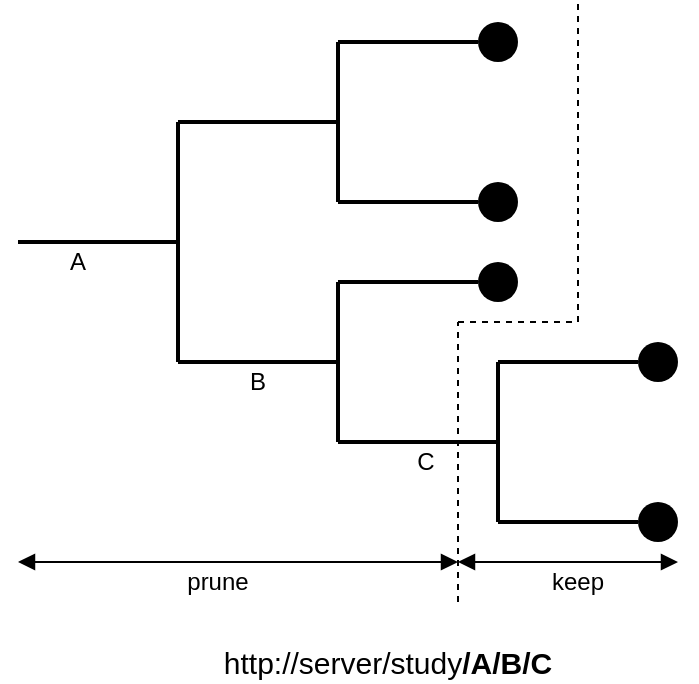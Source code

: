 <mxfile version="13.7.3" type="device" pages="4"><diagram id="ckusVAhGCge_uaYU0EIe" name="prune"><mxGraphModel dx="1106" dy="892" grid="1" gridSize="10" guides="1" tooltips="1" connect="1" arrows="1" fold="1" page="1" pageScale="1" pageWidth="1169" pageHeight="827" math="0" shadow="0"><root><mxCell id="0"/><mxCell id="1" parent="0"/><mxCell id="goAI4xMcvZeJVCzeQ2tg-1" value="" style="endArrow=none;html=1;strokeWidth=2;" parent="1" edge="1"><mxGeometry width="50" height="50" relative="1" as="geometry"><mxPoint x="560" y="400" as="sourcePoint"/><mxPoint x="560" y="320" as="targetPoint"/></mxGeometry></mxCell><mxCell id="goAI4xMcvZeJVCzeQ2tg-2" value="" style="endArrow=none;html=1;strokeWidth=2;" parent="1" target="goAI4xMcvZeJVCzeQ2tg-3" edge="1"><mxGeometry width="50" height="50" relative="1" as="geometry"><mxPoint x="560" y="320" as="sourcePoint"/><mxPoint x="530" y="370" as="targetPoint"/></mxGeometry></mxCell><mxCell id="goAI4xMcvZeJVCzeQ2tg-3" value="@" style="ellipse;whiteSpace=wrap;html=1;aspect=fixed;fillColor=#000000;strokeColor=none;" parent="1" vertex="1"><mxGeometry x="630" y="310" width="20" height="20" as="geometry"/></mxCell><mxCell id="goAI4xMcvZeJVCzeQ2tg-4" value="" style="endArrow=none;html=1;strokeWidth=2;" parent="1" target="goAI4xMcvZeJVCzeQ2tg-5" edge="1"><mxGeometry width="50" height="50" relative="1" as="geometry"><mxPoint x="560" y="400" as="sourcePoint"/><mxPoint x="530" y="450" as="targetPoint"/></mxGeometry></mxCell><mxCell id="goAI4xMcvZeJVCzeQ2tg-5" value="@" style="ellipse;whiteSpace=wrap;html=1;aspect=fixed;fillColor=#000000;strokeColor=none;" parent="1" vertex="1"><mxGeometry x="630" y="390" width="20" height="20" as="geometry"/></mxCell><mxCell id="goAI4xMcvZeJVCzeQ2tg-6" value="" style="endArrow=none;html=1;strokeWidth=2;" parent="1" edge="1"><mxGeometry width="50" height="50" relative="1" as="geometry"><mxPoint x="480" y="360" as="sourcePoint"/><mxPoint x="560" y="360" as="targetPoint"/></mxGeometry></mxCell><mxCell id="goAI4xMcvZeJVCzeQ2tg-7" value="" style="endArrow=none;html=1;strokeWidth=2;" parent="1" edge="1"><mxGeometry width="50" height="50" relative="1" as="geometry"><mxPoint x="480" y="480" as="sourcePoint"/><mxPoint x="480" y="360" as="targetPoint"/></mxGeometry></mxCell><mxCell id="goAI4xMcvZeJVCzeQ2tg-8" value="" style="endArrow=none;html=1;strokeWidth=2;" parent="1" edge="1"><mxGeometry width="50" height="50" relative="1" as="geometry"><mxPoint x="560" y="520" as="sourcePoint"/><mxPoint x="560" y="440" as="targetPoint"/></mxGeometry></mxCell><mxCell id="goAI4xMcvZeJVCzeQ2tg-9" value="" style="endArrow=none;html=1;strokeWidth=2;" parent="1" target="goAI4xMcvZeJVCzeQ2tg-10" edge="1"><mxGeometry width="50" height="50" relative="1" as="geometry"><mxPoint x="560" y="440" as="sourcePoint"/><mxPoint x="530" y="490" as="targetPoint"/></mxGeometry></mxCell><mxCell id="goAI4xMcvZeJVCzeQ2tg-10" value="@" style="ellipse;whiteSpace=wrap;html=1;aspect=fixed;fillColor=#000000;strokeColor=none;" parent="1" vertex="1"><mxGeometry x="630" y="430" width="20" height="20" as="geometry"/></mxCell><mxCell id="goAI4xMcvZeJVCzeQ2tg-13" value="" style="endArrow=none;html=1;strokeWidth=2;" parent="1" edge="1"><mxGeometry width="50" height="50" relative="1" as="geometry"><mxPoint x="480" y="480" as="sourcePoint"/><mxPoint x="560" y="480" as="targetPoint"/></mxGeometry></mxCell><mxCell id="goAI4xMcvZeJVCzeQ2tg-14" value="" style="endArrow=none;html=1;strokeWidth=2;" parent="1" edge="1"><mxGeometry width="50" height="50" relative="1" as="geometry"><mxPoint x="640" y="560" as="sourcePoint"/><mxPoint x="640" y="480" as="targetPoint"/></mxGeometry></mxCell><mxCell id="goAI4xMcvZeJVCzeQ2tg-15" value="" style="endArrow=none;html=1;strokeWidth=2;" parent="1" target="goAI4xMcvZeJVCzeQ2tg-16" edge="1"><mxGeometry width="50" height="50" relative="1" as="geometry"><mxPoint x="640" y="480" as="sourcePoint"/><mxPoint x="610" y="530" as="targetPoint"/></mxGeometry></mxCell><mxCell id="goAI4xMcvZeJVCzeQ2tg-16" value="@" style="ellipse;whiteSpace=wrap;html=1;aspect=fixed;fillColor=#000000;strokeColor=none;" parent="1" vertex="1"><mxGeometry x="710" y="470" width="20" height="20" as="geometry"/></mxCell><mxCell id="goAI4xMcvZeJVCzeQ2tg-17" value="" style="endArrow=none;html=1;strokeWidth=2;" parent="1" edge="1"><mxGeometry width="50" height="50" relative="1" as="geometry"><mxPoint x="640" y="560" as="sourcePoint"/><mxPoint x="710" y="560" as="targetPoint"/></mxGeometry></mxCell><mxCell id="goAI4xMcvZeJVCzeQ2tg-18" value="" style="endArrow=none;html=1;strokeWidth=2;" parent="1" edge="1"><mxGeometry width="50" height="50" relative="1" as="geometry"><mxPoint x="560" y="520" as="sourcePoint"/><mxPoint x="640" y="520" as="targetPoint"/></mxGeometry></mxCell><mxCell id="goAI4xMcvZeJVCzeQ2tg-19" value="@" style="ellipse;whiteSpace=wrap;html=1;aspect=fixed;fillColor=#000000;strokeColor=none;" parent="1" vertex="1"><mxGeometry x="710" y="550" width="20" height="20" as="geometry"/></mxCell><mxCell id="goAI4xMcvZeJVCzeQ2tg-20" value="" style="endArrow=none;html=1;strokeWidth=1;dashed=1;" parent="1" edge="1"><mxGeometry width="50" height="50" relative="1" as="geometry"><mxPoint x="620" y="600" as="sourcePoint"/><mxPoint x="620" y="460" as="targetPoint"/></mxGeometry></mxCell><mxCell id="goAI4xMcvZeJVCzeQ2tg-22" value="" style="endArrow=none;html=1;strokeWidth=1;dashed=1;" parent="1" edge="1"><mxGeometry width="50" height="50" relative="1" as="geometry"><mxPoint x="680" y="460" as="sourcePoint"/><mxPoint x="680" y="300" as="targetPoint"/></mxGeometry></mxCell><mxCell id="goAI4xMcvZeJVCzeQ2tg-23" value="" style="endArrow=none;html=1;strokeWidth=1;dashed=1;" parent="1" edge="1"><mxGeometry width="50" height="50" relative="1" as="geometry"><mxPoint x="620" y="460" as="sourcePoint"/><mxPoint x="680" y="460" as="targetPoint"/></mxGeometry></mxCell><mxCell id="goAI4xMcvZeJVCzeQ2tg-24" value="" style="endArrow=none;html=1;strokeWidth=2;" parent="1" edge="1"><mxGeometry width="50" height="50" relative="1" as="geometry"><mxPoint x="400" y="420" as="sourcePoint"/><mxPoint x="480" y="420" as="targetPoint"/></mxGeometry></mxCell><mxCell id="goAI4xMcvZeJVCzeQ2tg-25" value="" style="endArrow=block;html=1;strokeWidth=1;startArrow=block;startFill=1;endFill=1;" parent="1" edge="1"><mxGeometry width="50" height="50" relative="1" as="geometry"><mxPoint x="620" y="580" as="sourcePoint"/><mxPoint x="730" y="580" as="targetPoint"/></mxGeometry></mxCell><mxCell id="goAI4xMcvZeJVCzeQ2tg-26" value="" style="endArrow=block;html=1;strokeWidth=1;startArrow=block;startFill=1;endFill=1;" parent="1" edge="1"><mxGeometry width="50" height="50" relative="1" as="geometry"><mxPoint x="400" y="580" as="sourcePoint"/><mxPoint x="620" y="580" as="targetPoint"/></mxGeometry></mxCell><mxCell id="goAI4xMcvZeJVCzeQ2tg-27" value="prune" style="text;html=1;strokeColor=none;fillColor=none;align=center;verticalAlign=middle;whiteSpace=wrap;rounded=0;" parent="1" vertex="1"><mxGeometry x="480" y="580" width="40" height="20" as="geometry"/></mxCell><mxCell id="goAI4xMcvZeJVCzeQ2tg-28" value="keep" style="text;html=1;strokeColor=none;fillColor=none;align=center;verticalAlign=middle;whiteSpace=wrap;rounded=0;" parent="1" vertex="1"><mxGeometry x="660" y="580" width="40" height="20" as="geometry"/></mxCell><mxCell id="goAI4xMcvZeJVCzeQ2tg-29" value="A" style="text;html=1;align=center;verticalAlign=middle;whiteSpace=wrap;rounded=0;" parent="1" vertex="1"><mxGeometry x="410" y="420" width="40" height="20" as="geometry"/></mxCell><mxCell id="goAI4xMcvZeJVCzeQ2tg-30" value="B" style="text;html=1;strokeColor=none;fillColor=none;align=center;verticalAlign=middle;whiteSpace=wrap;rounded=0;" parent="1" vertex="1"><mxGeometry x="500" y="480" width="40" height="20" as="geometry"/></mxCell><mxCell id="goAI4xMcvZeJVCzeQ2tg-31" value="C" style="text;html=1;strokeColor=none;fillColor=none;align=center;verticalAlign=middle;whiteSpace=wrap;rounded=0;" parent="1" vertex="1"><mxGeometry x="584" y="520" width="40" height="20" as="geometry"/></mxCell><mxCell id="goAI4xMcvZeJVCzeQ2tg-33" value="&lt;font style=&quot;font-size: 15px&quot;&gt;http://server/study&lt;b&gt;/A/B/C&lt;/b&gt;&lt;/font&gt;" style="text;html=1;strokeColor=none;fillColor=none;align=center;verticalAlign=middle;whiteSpace=wrap;rounded=0;" parent="1" vertex="1"><mxGeometry x="510" y="620" width="150" height="20" as="geometry"/></mxCell></root></mxGraphModel></diagram><diagram id="gBL840P5BjvLXTyMBFdt" name="parser"><mxGraphModel dx="1106" dy="892" grid="1" gridSize="10" guides="1" tooltips="1" connect="1" arrows="1" fold="1" page="1" pageScale="1" pageWidth="1169" pageHeight="827" math="0" shadow="0"><root><mxCell id="4LhytE5qdvgeCXmZfspi-0"/><mxCell id="4LhytE5qdvgeCXmZfspi-1" parent="4LhytE5qdvgeCXmZfspi-0"/><mxCell id="2tKCo90YTKEGa2bzvTqy-0" value="" style="endArrow=none;html=1;strokeWidth=2;fillColor=#d5e8d4;strokeColor=#82b366;" parent="4LhytE5qdvgeCXmZfspi-1" edge="1"><mxGeometry width="50" height="50" relative="1" as="geometry"><mxPoint x="394" y="424" as="sourcePoint"/><mxPoint x="394" y="384" as="targetPoint"/></mxGeometry></mxCell><mxCell id="2tKCo90YTKEGa2bzvTqy-1" value="" style="endArrow=none;html=1;strokeWidth=2;fillColor=#d5e8d4;strokeColor=#82b366;" parent="4LhytE5qdvgeCXmZfspi-1" target="2tKCo90YTKEGa2bzvTqy-2" edge="1"><mxGeometry width="50" height="50" relative="1" as="geometry"><mxPoint x="394" y="384" as="sourcePoint"/><mxPoint x="364" y="434" as="targetPoint"/></mxGeometry></mxCell><mxCell id="2tKCo90YTKEGa2bzvTqy-2" value="" style="ellipse;whiteSpace=wrap;html=1;aspect=fixed;fillColor=#d5e8d4;strokeColor=#82b366;" parent="4LhytE5qdvgeCXmZfspi-1" vertex="1"><mxGeometry x="446" y="374" width="20" height="20" as="geometry"/></mxCell><mxCell id="2tKCo90YTKEGa2bzvTqy-3" value="" style="endArrow=none;html=1;strokeWidth=2;entryX=0;entryY=0.5;entryDx=0;entryDy=0;fillColor=#d5e8d4;strokeColor=#82b366;" parent="4LhytE5qdvgeCXmZfspi-1" target="2tKCo90YTKEGa2bzvTqy-5" edge="1"><mxGeometry width="50" height="50" relative="1" as="geometry"><mxPoint x="394" y="424" as="sourcePoint"/><mxPoint x="444" y="424" as="targetPoint"/></mxGeometry></mxCell><mxCell id="2tKCo90YTKEGa2bzvTqy-4" value="" style="endArrow=none;html=1;strokeWidth=2;fillColor=#d5e8d4;strokeColor=#82b366;" parent="4LhytE5qdvgeCXmZfspi-1" edge="1"><mxGeometry width="50" height="50" relative="1" as="geometry"><mxPoint x="364" y="424" as="sourcePoint"/><mxPoint x="394" y="424" as="targetPoint"/></mxGeometry></mxCell><mxCell id="2tKCo90YTKEGa2bzvTqy-5" value="" style="ellipse;whiteSpace=wrap;html=1;aspect=fixed;fillColor=#d5e8d4;strokeColor=#82b366;" parent="4LhytE5qdvgeCXmZfspi-1" vertex="1"><mxGeometry x="446" y="414" width="20" height="20" as="geometry"/></mxCell><mxCell id="2tKCo90YTKEGa2bzvTqy-6" value="jsconschema" style="text;html=1;strokeColor=none;fillColor=none;align=center;verticalAlign=middle;whiteSpace=wrap;rounded=0;" parent="4LhytE5qdvgeCXmZfspi-1" vertex="1"><mxGeometry x="394" y="434" width="40" height="20" as="geometry"/></mxCell><mxCell id="2tKCo90YTKEGa2bzvTqy-8" value="" style="endArrow=none;html=1;strokeWidth=2;fillColor=#dae8fc;strokeColor=#6c8ebf;" parent="4LhytE5qdvgeCXmZfspi-1" edge="1"><mxGeometry width="50" height="50" relative="1" as="geometry"><mxPoint x="564" y="424" as="sourcePoint"/><mxPoint x="564" y="384" as="targetPoint"/></mxGeometry></mxCell><mxCell id="2tKCo90YTKEGa2bzvTqy-9" value="" style="endArrow=none;html=1;strokeWidth=2;fillColor=#dae8fc;strokeColor=#6c8ebf;" parent="4LhytE5qdvgeCXmZfspi-1" target="2tKCo90YTKEGa2bzvTqy-10" edge="1"><mxGeometry width="50" height="50" relative="1" as="geometry"><mxPoint x="564" y="384" as="sourcePoint"/><mxPoint x="534" y="434" as="targetPoint"/></mxGeometry></mxCell><mxCell id="2tKCo90YTKEGa2bzvTqy-10" value="" style="ellipse;whiteSpace=wrap;html=1;aspect=fixed;fillColor=#dae8fc;strokeColor=#6c8ebf;" parent="4LhytE5qdvgeCXmZfspi-1" vertex="1"><mxGeometry x="616" y="374" width="20" height="20" as="geometry"/></mxCell><mxCell id="2tKCo90YTKEGa2bzvTqy-11" value="" style="endArrow=none;html=1;strokeWidth=2;entryX=0;entryY=0.5;entryDx=0;entryDy=0;fillColor=#dae8fc;strokeColor=#6c8ebf;" parent="4LhytE5qdvgeCXmZfspi-1" target="2tKCo90YTKEGa2bzvTqy-13" edge="1"><mxGeometry width="50" height="50" relative="1" as="geometry"><mxPoint x="564" y="424" as="sourcePoint"/><mxPoint x="614" y="424" as="targetPoint"/></mxGeometry></mxCell><mxCell id="2tKCo90YTKEGa2bzvTqy-12" value="" style="endArrow=none;html=1;strokeWidth=2;fillColor=#dae8fc;strokeColor=#6c8ebf;" parent="4LhytE5qdvgeCXmZfspi-1" edge="1"><mxGeometry width="50" height="50" relative="1" as="geometry"><mxPoint x="534" y="424" as="sourcePoint"/><mxPoint x="564" y="424" as="targetPoint"/></mxGeometry></mxCell><mxCell id="2tKCo90YTKEGa2bzvTqy-13" value="" style="ellipse;whiteSpace=wrap;html=1;aspect=fixed;fillColor=#dae8fc;strokeColor=#6c8ebf;" parent="4LhytE5qdvgeCXmZfspi-1" vertex="1"><mxGeometry x="616" y="414" width="20" height="20" as="geometry"/></mxCell><mxCell id="2tKCo90YTKEGa2bzvTqy-14" value="filesystem" style="text;html=1;strokeColor=none;fillColor=none;align=center;verticalAlign=middle;whiteSpace=wrap;rounded=0;" parent="4LhytE5qdvgeCXmZfspi-1" vertex="1"><mxGeometry x="564" y="434" width="40" height="20" as="geometry"/></mxCell><mxCell id="2tKCo90YTKEGa2bzvTqy-15" value="" style="endArrow=none;html=1;strokeWidth=2;fillColor=#ffe6cc;strokeColor=#d79b00;" parent="4LhytE5qdvgeCXmZfspi-1" edge="1"><mxGeometry width="50" height="50" relative="1" as="geometry"><mxPoint x="734" y="424" as="sourcePoint"/><mxPoint x="734" y="384" as="targetPoint"/></mxGeometry></mxCell><mxCell id="2tKCo90YTKEGa2bzvTqy-16" value="" style="endArrow=none;html=1;strokeWidth=2;fillColor=#ffe6cc;strokeColor=#d79b00;" parent="4LhytE5qdvgeCXmZfspi-1" target="2tKCo90YTKEGa2bzvTqy-17" edge="1"><mxGeometry width="50" height="50" relative="1" as="geometry"><mxPoint x="734" y="384" as="sourcePoint"/><mxPoint x="704" y="434" as="targetPoint"/></mxGeometry></mxCell><mxCell id="2tKCo90YTKEGa2bzvTqy-17" value="" style="ellipse;whiteSpace=wrap;html=1;aspect=fixed;fillColor=#ffe6cc;strokeColor=#d79b00;" parent="4LhytE5qdvgeCXmZfspi-1" vertex="1"><mxGeometry x="786" y="374" width="20" height="20" as="geometry"/></mxCell><mxCell id="2tKCo90YTKEGa2bzvTqy-18" value="" style="endArrow=none;html=1;strokeWidth=2;entryX=0;entryY=0.5;entryDx=0;entryDy=0;fillColor=#ffe6cc;strokeColor=#d79b00;" parent="4LhytE5qdvgeCXmZfspi-1" target="2tKCo90YTKEGa2bzvTqy-20" edge="1"><mxGeometry width="50" height="50" relative="1" as="geometry"><mxPoint x="734" y="424" as="sourcePoint"/><mxPoint x="784" y="424" as="targetPoint"/></mxGeometry></mxCell><mxCell id="2tKCo90YTKEGa2bzvTqy-19" value="" style="endArrow=none;html=1;strokeWidth=2;fillColor=#ffe6cc;strokeColor=#d79b00;" parent="4LhytE5qdvgeCXmZfspi-1" edge="1"><mxGeometry width="50" height="50" relative="1" as="geometry"><mxPoint x="704" y="424" as="sourcePoint"/><mxPoint x="734" y="424" as="targetPoint"/></mxGeometry></mxCell><mxCell id="2tKCo90YTKEGa2bzvTqy-20" value="" style="ellipse;whiteSpace=wrap;html=1;aspect=fixed;fillColor=#ffe6cc;strokeColor=#d79b00;" parent="4LhytE5qdvgeCXmZfspi-1" vertex="1"><mxGeometry x="786" y="414" width="20" height="20" as="geometry"/></mxCell><mxCell id="2tKCo90YTKEGa2bzvTqy-21" value="json data" style="text;html=1;strokeColor=none;fillColor=none;align=center;verticalAlign=middle;whiteSpace=wrap;rounded=0;" parent="4LhytE5qdvgeCXmZfspi-1" vertex="1"><mxGeometry x="714" y="434" width="60" height="20" as="geometry"/></mxCell><mxCell id="2tKCo90YTKEGa2bzvTqy-22" value="&lt;font style=&quot;font-size: 50px&quot;&gt;+&lt;/font&gt;" style="text;html=1;strokeColor=none;fillColor=none;align=center;verticalAlign=middle;whiteSpace=wrap;rounded=0;" parent="4LhytE5qdvgeCXmZfspi-1" vertex="1"><mxGeometry x="484" y="394" width="40" height="20" as="geometry"/></mxCell><mxCell id="2tKCo90YTKEGa2bzvTqy-23" value="&lt;span style=&quot;font-size: 50px&quot;&gt;=&lt;/span&gt;" style="text;html=1;strokeColor=none;fillColor=none;align=center;verticalAlign=middle;whiteSpace=wrap;rounded=0;" parent="4LhytE5qdvgeCXmZfspi-1" vertex="1"><mxGeometry x="654" y="394" width="40" height="20" as="geometry"/></mxCell></root></mxGraphModel></diagram><diagram id="TkoxbFR3V3DpkPnbg83U" name="write"><mxGraphModel dx="1106" dy="892" grid="1" gridSize="10" guides="1" tooltips="1" connect="1" arrows="1" fold="1" page="1" pageScale="1" pageWidth="1169" pageHeight="827" math="0" shadow="0"><root><mxCell id="0v41YgGFI1AdRA3QLpfh-0"/><mxCell id="0v41YgGFI1AdRA3QLpfh-1" parent="0v41YgGFI1AdRA3QLpfh-0"/><mxCell id="YRsNZdkxGWmUmp6p471D-0" value="" style="endArrow=none;html=1;strokeWidth=2;fillColor=#d5e8d4;strokeColor=#82b366;" parent="0v41YgGFI1AdRA3QLpfh-1" edge="1"><mxGeometry width="50" height="50" relative="1" as="geometry"><mxPoint x="394" y="310" as="sourcePoint"/><mxPoint x="394" y="270" as="targetPoint"/></mxGeometry></mxCell><mxCell id="YRsNZdkxGWmUmp6p471D-1" value="" style="endArrow=none;html=1;strokeWidth=2;fillColor=#d5e8d4;strokeColor=#82b366;" parent="0v41YgGFI1AdRA3QLpfh-1" target="YRsNZdkxGWmUmp6p471D-2" edge="1"><mxGeometry width="50" height="50" relative="1" as="geometry"><mxPoint x="394" y="270" as="sourcePoint"/><mxPoint x="364" y="320" as="targetPoint"/></mxGeometry></mxCell><mxCell id="YRsNZdkxGWmUmp6p471D-2" value="" style="ellipse;whiteSpace=wrap;html=1;aspect=fixed;fillColor=#d5e8d4;strokeColor=#82b366;" parent="0v41YgGFI1AdRA3QLpfh-1" vertex="1"><mxGeometry x="446" y="260" width="20" height="20" as="geometry"/></mxCell><mxCell id="YRsNZdkxGWmUmp6p471D-3" value="" style="endArrow=none;html=1;strokeWidth=2;entryX=0;entryY=0.5;entryDx=0;entryDy=0;fillColor=#d5e8d4;strokeColor=#82b366;" parent="0v41YgGFI1AdRA3QLpfh-1" target="YRsNZdkxGWmUmp6p471D-5" edge="1"><mxGeometry width="50" height="50" relative="1" as="geometry"><mxPoint x="394" y="310" as="sourcePoint"/><mxPoint x="444" y="310" as="targetPoint"/></mxGeometry></mxCell><mxCell id="YRsNZdkxGWmUmp6p471D-4" value="" style="endArrow=none;html=1;strokeWidth=2;fillColor=#d5e8d4;strokeColor=#82b366;" parent="0v41YgGFI1AdRA3QLpfh-1" edge="1"><mxGeometry width="50" height="50" relative="1" as="geometry"><mxPoint x="364" y="310" as="sourcePoint"/><mxPoint x="394" y="310" as="targetPoint"/></mxGeometry></mxCell><mxCell id="YRsNZdkxGWmUmp6p471D-5" value="" style="ellipse;whiteSpace=wrap;html=1;aspect=fixed;fillColor=#d5e8d4;strokeColor=#82b366;" parent="0v41YgGFI1AdRA3QLpfh-1" vertex="1"><mxGeometry x="446" y="300" width="20" height="20" as="geometry"/></mxCell><mxCell id="YRsNZdkxGWmUmp6p471D-6" value="jsconschema" style="text;html=1;strokeColor=none;fillColor=none;align=center;verticalAlign=middle;whiteSpace=wrap;rounded=0;" parent="0v41YgGFI1AdRA3QLpfh-1" vertex="1"><mxGeometry x="394" y="320" width="40" height="20" as="geometry"/></mxCell><mxCell id="YRsNZdkxGWmUmp6p471D-7" value="" style="endArrow=none;html=1;strokeWidth=2;fillColor=#dae8fc;strokeColor=#6c8ebf;" parent="0v41YgGFI1AdRA3QLpfh-1" edge="1"><mxGeometry width="50" height="50" relative="1" as="geometry"><mxPoint x="564" y="310" as="sourcePoint"/><mxPoint x="564" y="270" as="targetPoint"/></mxGeometry></mxCell><mxCell id="YRsNZdkxGWmUmp6p471D-8" value="" style="endArrow=none;html=1;strokeWidth=2;fillColor=#dae8fc;strokeColor=#6c8ebf;" parent="0v41YgGFI1AdRA3QLpfh-1" target="YRsNZdkxGWmUmp6p471D-9" edge="1"><mxGeometry width="50" height="50" relative="1" as="geometry"><mxPoint x="564" y="270" as="sourcePoint"/><mxPoint x="534" y="320" as="targetPoint"/></mxGeometry></mxCell><mxCell id="YRsNZdkxGWmUmp6p471D-9" value="" style="ellipse;whiteSpace=wrap;html=1;aspect=fixed;fillColor=#dae8fc;strokeColor=#6c8ebf;" parent="0v41YgGFI1AdRA3QLpfh-1" vertex="1"><mxGeometry x="616" y="260" width="20" height="20" as="geometry"/></mxCell><mxCell id="YRsNZdkxGWmUmp6p471D-10" value="" style="endArrow=none;html=1;strokeWidth=2;entryX=0;entryY=0.5;entryDx=0;entryDy=0;fillColor=#dae8fc;strokeColor=#6c8ebf;" parent="0v41YgGFI1AdRA3QLpfh-1" target="YRsNZdkxGWmUmp6p471D-12" edge="1"><mxGeometry width="50" height="50" relative="1" as="geometry"><mxPoint x="564" y="310" as="sourcePoint"/><mxPoint x="614" y="310" as="targetPoint"/></mxGeometry></mxCell><mxCell id="YRsNZdkxGWmUmp6p471D-11" value="" style="endArrow=none;html=1;strokeWidth=2;fillColor=#dae8fc;strokeColor=#6c8ebf;" parent="0v41YgGFI1AdRA3QLpfh-1" edge="1"><mxGeometry width="50" height="50" relative="1" as="geometry"><mxPoint x="534" y="310" as="sourcePoint"/><mxPoint x="564" y="310" as="targetPoint"/></mxGeometry></mxCell><mxCell id="YRsNZdkxGWmUmp6p471D-12" value="" style="ellipse;whiteSpace=wrap;html=1;aspect=fixed;fillColor=#dae8fc;strokeColor=#6c8ebf;" parent="0v41YgGFI1AdRA3QLpfh-1" vertex="1"><mxGeometry x="616" y="300" width="20" height="20" as="geometry"/></mxCell><mxCell id="YRsNZdkxGWmUmp6p471D-13" value="filesystem" style="text;html=1;strokeColor=none;fillColor=none;align=center;verticalAlign=middle;whiteSpace=wrap;rounded=0;" parent="0v41YgGFI1AdRA3QLpfh-1" vertex="1"><mxGeometry x="564" y="320" width="40" height="20" as="geometry"/></mxCell><mxCell id="YRsNZdkxGWmUmp6p471D-14" value="" style="endArrow=none;html=1;strokeWidth=2;fillColor=#ffe6cc;strokeColor=#d79b00;" parent="0v41YgGFI1AdRA3QLpfh-1" edge="1"><mxGeometry width="50" height="50" relative="1" as="geometry"><mxPoint x="734" y="310" as="sourcePoint"/><mxPoint x="734" y="270" as="targetPoint"/></mxGeometry></mxCell><mxCell id="YRsNZdkxGWmUmp6p471D-15" value="" style="endArrow=none;html=1;strokeWidth=2;fillColor=#ffe6cc;strokeColor=#d79b00;" parent="0v41YgGFI1AdRA3QLpfh-1" target="YRsNZdkxGWmUmp6p471D-16" edge="1"><mxGeometry width="50" height="50" relative="1" as="geometry"><mxPoint x="734" y="270" as="sourcePoint"/><mxPoint x="704" y="320" as="targetPoint"/></mxGeometry></mxCell><mxCell id="YRsNZdkxGWmUmp6p471D-16" value="" style="ellipse;whiteSpace=wrap;html=1;aspect=fixed;fillColor=#ffe6cc;strokeColor=#d79b00;" parent="0v41YgGFI1AdRA3QLpfh-1" vertex="1"><mxGeometry x="786" y="260" width="20" height="20" as="geometry"/></mxCell><mxCell id="YRsNZdkxGWmUmp6p471D-17" value="" style="endArrow=none;html=1;strokeWidth=2;entryX=0;entryY=0.5;entryDx=0;entryDy=0;fillColor=#ffe6cc;strokeColor=#d79b00;" parent="0v41YgGFI1AdRA3QLpfh-1" target="YRsNZdkxGWmUmp6p471D-19" edge="1"><mxGeometry width="50" height="50" relative="1" as="geometry"><mxPoint x="734" y="310" as="sourcePoint"/><mxPoint x="784" y="310" as="targetPoint"/></mxGeometry></mxCell><mxCell id="YRsNZdkxGWmUmp6p471D-18" value="" style="endArrow=none;html=1;strokeWidth=2;fillColor=#ffe6cc;strokeColor=#d79b00;" parent="0v41YgGFI1AdRA3QLpfh-1" edge="1"><mxGeometry width="50" height="50" relative="1" as="geometry"><mxPoint x="704" y="310" as="sourcePoint"/><mxPoint x="734" y="310" as="targetPoint"/></mxGeometry></mxCell><mxCell id="YRsNZdkxGWmUmp6p471D-19" value="" style="ellipse;whiteSpace=wrap;html=1;aspect=fixed;fillColor=#ffe6cc;strokeColor=#d79b00;" parent="0v41YgGFI1AdRA3QLpfh-1" vertex="1"><mxGeometry x="786" y="300" width="20" height="20" as="geometry"/></mxCell><mxCell id="YRsNZdkxGWmUmp6p471D-20" value="json data" style="text;html=1;strokeColor=none;fillColor=none;align=center;verticalAlign=middle;whiteSpace=wrap;rounded=0;" parent="0v41YgGFI1AdRA3QLpfh-1" vertex="1"><mxGeometry x="714" y="320" width="60" height="20" as="geometry"/></mxCell><mxCell id="YRsNZdkxGWmUmp6p471D-21" value="&lt;font style=&quot;font-size: 50px&quot;&gt;+&lt;/font&gt;" style="text;html=1;strokeColor=none;fillColor=none;align=center;verticalAlign=middle;whiteSpace=wrap;rounded=0;" parent="0v41YgGFI1AdRA3QLpfh-1" vertex="1"><mxGeometry x="484" y="280" width="40" height="20" as="geometry"/></mxCell><mxCell id="YRsNZdkxGWmUmp6p471D-22" value="&lt;span style=&quot;font-size: 50px&quot;&gt;=&lt;/span&gt;" style="text;html=1;strokeColor=none;fillColor=none;align=center;verticalAlign=middle;whiteSpace=wrap;rounded=0;" parent="0v41YgGFI1AdRA3QLpfh-1" vertex="1"><mxGeometry x="654" y="280" width="40" height="20" as="geometry"/></mxCell><mxCell id="YRsNZdkxGWmUmp6p471D-23" value="" style="endArrow=none;html=1;strokeWidth=2;fillColor=#d5e8d4;strokeColor=#82b366;" parent="0v41YgGFI1AdRA3QLpfh-1" edge="1"><mxGeometry width="50" height="50" relative="1" as="geometry"><mxPoint x="564" y="525" as="sourcePoint"/><mxPoint x="564" y="485" as="targetPoint"/></mxGeometry></mxCell><mxCell id="YRsNZdkxGWmUmp6p471D-24" value="" style="endArrow=none;html=1;strokeWidth=2;fillColor=#d5e8d4;strokeColor=#82b366;" parent="0v41YgGFI1AdRA3QLpfh-1" target="YRsNZdkxGWmUmp6p471D-25" edge="1"><mxGeometry width="50" height="50" relative="1" as="geometry"><mxPoint x="564" y="485" as="sourcePoint"/><mxPoint x="534" y="535" as="targetPoint"/></mxGeometry></mxCell><mxCell id="YRsNZdkxGWmUmp6p471D-25" value="" style="ellipse;whiteSpace=wrap;html=1;aspect=fixed;fillColor=#d5e8d4;strokeColor=#82b366;" parent="0v41YgGFI1AdRA3QLpfh-1" vertex="1"><mxGeometry x="616" y="475" width="20" height="20" as="geometry"/></mxCell><mxCell id="YRsNZdkxGWmUmp6p471D-26" value="" style="endArrow=none;html=1;strokeWidth=2;entryX=0;entryY=0.5;entryDx=0;entryDy=0;fillColor=#d5e8d4;strokeColor=#82b366;" parent="0v41YgGFI1AdRA3QLpfh-1" target="YRsNZdkxGWmUmp6p471D-28" edge="1"><mxGeometry width="50" height="50" relative="1" as="geometry"><mxPoint x="564" y="525" as="sourcePoint"/><mxPoint x="614" y="525" as="targetPoint"/></mxGeometry></mxCell><mxCell id="YRsNZdkxGWmUmp6p471D-27" value="" style="endArrow=none;html=1;strokeWidth=2;fillColor=#d5e8d4;strokeColor=#82b366;" parent="0v41YgGFI1AdRA3QLpfh-1" edge="1"><mxGeometry width="50" height="50" relative="1" as="geometry"><mxPoint x="534" y="525" as="sourcePoint"/><mxPoint x="564" y="525" as="targetPoint"/></mxGeometry></mxCell><mxCell id="YRsNZdkxGWmUmp6p471D-28" value="" style="ellipse;whiteSpace=wrap;html=1;aspect=fixed;fillColor=#d5e8d4;strokeColor=#82b366;" parent="0v41YgGFI1AdRA3QLpfh-1" vertex="1"><mxGeometry x="616" y="515" width="20" height="20" as="geometry"/></mxCell><mxCell id="YRsNZdkxGWmUmp6p471D-29" value="jsconschema" style="text;html=1;strokeColor=none;fillColor=none;align=center;verticalAlign=middle;whiteSpace=wrap;rounded=0;" parent="0v41YgGFI1AdRA3QLpfh-1" vertex="1"><mxGeometry x="564" y="535" width="40" height="20" as="geometry"/></mxCell><mxCell id="YRsNZdkxGWmUmp6p471D-30" value="" style="endArrow=none;html=1;strokeWidth=2;fillColor=#dae8fc;strokeColor=#6c8ebf;" parent="0v41YgGFI1AdRA3QLpfh-1" edge="1"><mxGeometry width="50" height="50" relative="1" as="geometry"><mxPoint x="734" y="525" as="sourcePoint"/><mxPoint x="734" y="485" as="targetPoint"/></mxGeometry></mxCell><mxCell id="YRsNZdkxGWmUmp6p471D-31" value="" style="endArrow=none;html=1;strokeWidth=2;fillColor=#dae8fc;strokeColor=#6c8ebf;" parent="0v41YgGFI1AdRA3QLpfh-1" edge="1"><mxGeometry width="50" height="50" relative="1" as="geometry"><mxPoint x="734" y="485" as="sourcePoint"/><mxPoint x="786" y="485" as="targetPoint"/></mxGeometry></mxCell><mxCell id="YRsNZdkxGWmUmp6p471D-33" value="" style="endArrow=none;html=1;strokeWidth=2;entryX=0;entryY=0.5;entryDx=0;entryDy=0;fillColor=#dae8fc;strokeColor=#6c8ebf;" parent="0v41YgGFI1AdRA3QLpfh-1" target="YRsNZdkxGWmUmp6p471D-35" edge="1"><mxGeometry width="50" height="50" relative="1" as="geometry"><mxPoint x="734" y="525" as="sourcePoint"/><mxPoint x="784" y="525" as="targetPoint"/></mxGeometry></mxCell><mxCell id="YRsNZdkxGWmUmp6p471D-34" value="" style="endArrow=none;html=1;strokeWidth=2;fillColor=#dae8fc;strokeColor=#6c8ebf;" parent="0v41YgGFI1AdRA3QLpfh-1" edge="1"><mxGeometry width="50" height="50" relative="1" as="geometry"><mxPoint x="704" y="525" as="sourcePoint"/><mxPoint x="734" y="525" as="targetPoint"/></mxGeometry></mxCell><mxCell id="YRsNZdkxGWmUmp6p471D-35" value="" style="ellipse;whiteSpace=wrap;html=1;aspect=fixed;fillColor=#dae8fc;strokeColor=#6c8ebf;" parent="0v41YgGFI1AdRA3QLpfh-1" vertex="1"><mxGeometry x="786" y="515" width="20" height="20" as="geometry"/></mxCell><mxCell id="YRsNZdkxGWmUmp6p471D-36" value="filesystem" style="text;html=1;strokeColor=none;fillColor=none;align=center;verticalAlign=middle;whiteSpace=wrap;rounded=0;" parent="0v41YgGFI1AdRA3QLpfh-1" vertex="1"><mxGeometry x="734" y="535" width="40" height="20" as="geometry"/></mxCell><mxCell id="YRsNZdkxGWmUmp6p471D-37" value="" style="endArrow=none;html=1;strokeWidth=2;fillColor=#ffe6cc;strokeColor=#d79b00;" parent="0v41YgGFI1AdRA3QLpfh-1" edge="1"><mxGeometry width="50" height="50" relative="1" as="geometry"><mxPoint x="733" y="424" as="sourcePoint"/><mxPoint x="733" y="384" as="targetPoint"/></mxGeometry></mxCell><mxCell id="YRsNZdkxGWmUmp6p471D-38" value="" style="endArrow=none;html=1;strokeWidth=2;fillColor=#ffe6cc;strokeColor=#d79b00;" parent="0v41YgGFI1AdRA3QLpfh-1" edge="1"><mxGeometry width="50" height="50" relative="1" as="geometry"><mxPoint x="733" y="384" as="sourcePoint"/><mxPoint x="785" y="384" as="targetPoint"/></mxGeometry></mxCell><mxCell id="YRsNZdkxGWmUmp6p471D-40" value="" style="endArrow=none;html=1;strokeWidth=2;entryX=0;entryY=0.5;entryDx=0;entryDy=0;fillColor=#ffe6cc;strokeColor=#d79b00;" parent="0v41YgGFI1AdRA3QLpfh-1" target="YRsNZdkxGWmUmp6p471D-42" edge="1"><mxGeometry width="50" height="50" relative="1" as="geometry"><mxPoint x="733" y="424" as="sourcePoint"/><mxPoint x="783" y="424" as="targetPoint"/></mxGeometry></mxCell><mxCell id="YRsNZdkxGWmUmp6p471D-41" value="" style="endArrow=none;html=1;strokeWidth=2;fillColor=#ffe6cc;strokeColor=#d79b00;" parent="0v41YgGFI1AdRA3QLpfh-1" edge="1"><mxGeometry width="50" height="50" relative="1" as="geometry"><mxPoint x="703" y="424" as="sourcePoint"/><mxPoint x="733" y="424" as="targetPoint"/></mxGeometry></mxCell><mxCell id="YRsNZdkxGWmUmp6p471D-42" value="" style="ellipse;whiteSpace=wrap;html=1;aspect=fixed;fillColor=#ffe6cc;strokeColor=#d79b00;" parent="0v41YgGFI1AdRA3QLpfh-1" vertex="1"><mxGeometry x="785" y="414" width="20" height="20" as="geometry"/></mxCell><mxCell id="YRsNZdkxGWmUmp6p471D-43" value="json data" style="text;html=1;strokeColor=none;fillColor=none;align=center;verticalAlign=middle;whiteSpace=wrap;rounded=0;" parent="0v41YgGFI1AdRA3QLpfh-1" vertex="1"><mxGeometry x="713" y="434" width="60" height="20" as="geometry"/></mxCell><mxCell id="YRsNZdkxGWmUmp6p471D-44" value="&lt;font style=&quot;font-size: 50px&quot;&gt;+&lt;/font&gt;" style="text;html=1;strokeColor=none;fillColor=none;align=center;verticalAlign=middle;whiteSpace=wrap;rounded=0;" parent="0v41YgGFI1AdRA3QLpfh-1" vertex="1"><mxGeometry x="483" y="394" width="40" height="20" as="geometry"/></mxCell><mxCell id="YRsNZdkxGWmUmp6p471D-45" value="&lt;span style=&quot;font-size: 50px&quot;&gt;=&lt;/span&gt;" style="text;html=1;strokeColor=none;fillColor=none;align=center;verticalAlign=middle;whiteSpace=wrap;rounded=0;" parent="0v41YgGFI1AdRA3QLpfh-1" vertex="1"><mxGeometry x="653" y="394" width="40" height="20" as="geometry"/></mxCell><mxCell id="YRsNZdkxGWmUmp6p471D-46" value="" style="endArrow=none;html=1;strokeWidth=2;fillColor=#ffe6cc;strokeColor=#d79b00;" parent="0v41YgGFI1AdRA3QLpfh-1" edge="1"><mxGeometry width="50" height="50" relative="1" as="geometry"><mxPoint x="394" y="424" as="sourcePoint"/><mxPoint x="394" y="384" as="targetPoint"/></mxGeometry></mxCell><mxCell id="YRsNZdkxGWmUmp6p471D-47" value="" style="endArrow=none;html=1;strokeWidth=2;fillColor=#ffe6cc;strokeColor=#d79b00;" parent="0v41YgGFI1AdRA3QLpfh-1" target="YRsNZdkxGWmUmp6p471D-48" edge="1"><mxGeometry width="50" height="50" relative="1" as="geometry"><mxPoint x="394" y="384" as="sourcePoint"/><mxPoint x="364" y="434" as="targetPoint"/></mxGeometry></mxCell><mxCell id="YRsNZdkxGWmUmp6p471D-48" value="" style="ellipse;whiteSpace=wrap;html=1;aspect=fixed;fillColor=#ffe6cc;strokeColor=#d79b00;" parent="0v41YgGFI1AdRA3QLpfh-1" vertex="1"><mxGeometry x="446" y="374" width="20" height="20" as="geometry"/></mxCell><mxCell id="YRsNZdkxGWmUmp6p471D-49" value="" style="endArrow=none;html=1;strokeWidth=2;entryX=0;entryY=0.5;entryDx=0;entryDy=0;fillColor=#ffe6cc;strokeColor=#d79b00;" parent="0v41YgGFI1AdRA3QLpfh-1" target="YRsNZdkxGWmUmp6p471D-51" edge="1"><mxGeometry width="50" height="50" relative="1" as="geometry"><mxPoint x="394" y="424" as="sourcePoint"/><mxPoint x="444" y="424" as="targetPoint"/></mxGeometry></mxCell><mxCell id="YRsNZdkxGWmUmp6p471D-50" value="" style="endArrow=none;html=1;strokeWidth=2;fillColor=#ffe6cc;strokeColor=#d79b00;" parent="0v41YgGFI1AdRA3QLpfh-1" edge="1"><mxGeometry width="50" height="50" relative="1" as="geometry"><mxPoint x="364" y="424" as="sourcePoint"/><mxPoint x="394" y="424" as="targetPoint"/></mxGeometry></mxCell><mxCell id="YRsNZdkxGWmUmp6p471D-51" value="" style="ellipse;whiteSpace=wrap;html=1;aspect=fixed;fillColor=#ffe6cc;strokeColor=#d79b00;" parent="0v41YgGFI1AdRA3QLpfh-1" vertex="1"><mxGeometry x="446" y="414" width="20" height="20" as="geometry"/></mxCell><mxCell id="YRsNZdkxGWmUmp6p471D-52" value="json data" style="text;html=1;strokeColor=none;fillColor=none;align=center;verticalAlign=middle;whiteSpace=wrap;rounded=0;" parent="0v41YgGFI1AdRA3QLpfh-1" vertex="1"><mxGeometry x="374" y="434" width="60" height="20" as="geometry"/></mxCell><mxCell id="YRsNZdkxGWmUmp6p471D-53" value="" style="endArrow=none;html=1;strokeWidth=2;fillColor=#e1d5e7;strokeColor=#9673a6;" parent="0v41YgGFI1AdRA3QLpfh-1" edge="1"><mxGeometry width="50" height="50" relative="1" as="geometry"><mxPoint x="564" y="424" as="sourcePoint"/><mxPoint x="564" y="384" as="targetPoint"/></mxGeometry></mxCell><mxCell id="YRsNZdkxGWmUmp6p471D-54" value="" style="endArrow=none;html=1;strokeWidth=2;fillColor=#e1d5e7;strokeColor=#9673a6;" parent="0v41YgGFI1AdRA3QLpfh-1" edge="1"><mxGeometry width="50" height="50" relative="1" as="geometry"><mxPoint x="564" y="384" as="sourcePoint"/><mxPoint x="616" y="384" as="targetPoint"/></mxGeometry></mxCell><mxCell id="YRsNZdkxGWmUmp6p471D-58" value="" style="rhombus;whiteSpace=wrap;html=1;fillColor=#e1d5e7;strokeColor=#9673a6;" parent="0v41YgGFI1AdRA3QLpfh-1" vertex="1"><mxGeometry x="611" y="369" width="30" height="30" as="geometry"/></mxCell><mxCell id="YRsNZdkxGWmUmp6p471D-61" value="" style="rhombus;whiteSpace=wrap;html=1;fillColor=#ffe6cc;strokeColor=#d79b00;" parent="0v41YgGFI1AdRA3QLpfh-1" vertex="1"><mxGeometry x="781" y="369" width="30" height="30" as="geometry"/></mxCell><mxCell id="YRsNZdkxGWmUmp6p471D-68" value="&lt;font style=&quot;font-size: 50px&quot;&gt;+&lt;/font&gt;" style="text;html=1;strokeColor=none;fillColor=none;align=center;verticalAlign=middle;whiteSpace=wrap;rounded=0;" parent="0v41YgGFI1AdRA3QLpfh-1" vertex="1"><mxGeometry x="480" y="495" width="40" height="20" as="geometry"/></mxCell><mxCell id="YRsNZdkxGWmUmp6p471D-69" value="&lt;span style=&quot;font-size: 50px&quot;&gt;=&lt;/span&gt;" style="text;html=1;strokeColor=none;fillColor=none;align=center;verticalAlign=middle;whiteSpace=wrap;rounded=0;" parent="0v41YgGFI1AdRA3QLpfh-1" vertex="1"><mxGeometry x="650" y="495" width="40" height="20" as="geometry"/></mxCell><mxCell id="YRsNZdkxGWmUmp6p471D-70" value="" style="endArrow=none;html=1;strokeWidth=2;fillColor=#ffe6cc;strokeColor=#d79b00;" parent="0v41YgGFI1AdRA3QLpfh-1" edge="1"><mxGeometry width="50" height="50" relative="1" as="geometry"><mxPoint x="391" y="525" as="sourcePoint"/><mxPoint x="391" y="485" as="targetPoint"/></mxGeometry></mxCell><mxCell id="YRsNZdkxGWmUmp6p471D-71" value="" style="endArrow=none;html=1;strokeWidth=2;fillColor=#ffe6cc;strokeColor=#d79b00;" parent="0v41YgGFI1AdRA3QLpfh-1" edge="1"><mxGeometry width="50" height="50" relative="1" as="geometry"><mxPoint x="391" y="485" as="sourcePoint"/><mxPoint x="443" y="485" as="targetPoint"/></mxGeometry></mxCell><mxCell id="YRsNZdkxGWmUmp6p471D-73" value="" style="endArrow=none;html=1;strokeWidth=2;entryX=0;entryY=0.5;entryDx=0;entryDy=0;fillColor=#ffe6cc;strokeColor=#d79b00;" parent="0v41YgGFI1AdRA3QLpfh-1" target="YRsNZdkxGWmUmp6p471D-75" edge="1"><mxGeometry width="50" height="50" relative="1" as="geometry"><mxPoint x="391" y="525" as="sourcePoint"/><mxPoint x="441" y="525" as="targetPoint"/></mxGeometry></mxCell><mxCell id="YRsNZdkxGWmUmp6p471D-74" value="" style="endArrow=none;html=1;strokeWidth=2;fillColor=#ffe6cc;strokeColor=#d79b00;" parent="0v41YgGFI1AdRA3QLpfh-1" edge="1"><mxGeometry width="50" height="50" relative="1" as="geometry"><mxPoint x="361" y="525" as="sourcePoint"/><mxPoint x="391" y="525" as="targetPoint"/></mxGeometry></mxCell><mxCell id="YRsNZdkxGWmUmp6p471D-75" value="" style="ellipse;whiteSpace=wrap;html=1;aspect=fixed;fillColor=#ffe6cc;strokeColor=#d79b00;" parent="0v41YgGFI1AdRA3QLpfh-1" vertex="1"><mxGeometry x="443" y="515" width="20" height="20" as="geometry"/></mxCell><mxCell id="YRsNZdkxGWmUmp6p471D-76" value="json data" style="text;html=1;strokeColor=none;fillColor=none;align=center;verticalAlign=middle;whiteSpace=wrap;rounded=0;" parent="0v41YgGFI1AdRA3QLpfh-1" vertex="1"><mxGeometry x="371" y="535" width="60" height="20" as="geometry"/></mxCell><mxCell id="YRsNZdkxGWmUmp6p471D-80" value="" style="rhombus;whiteSpace=wrap;html=1;fillColor=#ffe6cc;strokeColor=#d79b00;" parent="0v41YgGFI1AdRA3QLpfh-1" vertex="1"><mxGeometry x="438" y="470" width="30" height="30" as="geometry"/></mxCell><mxCell id="YRsNZdkxGWmUmp6p471D-81" value="" style="rhombus;whiteSpace=wrap;html=1;fillColor=#dae8fc;strokeColor=#6c8ebf;" parent="0v41YgGFI1AdRA3QLpfh-1" vertex="1"><mxGeometry x="781" y="470" width="30" height="30" as="geometry"/></mxCell><mxCell id="YRsNZdkxGWmUmp6p471D-82" value="&lt;font style=&quot;font-size: 20px&quot;&gt;Parse&lt;/font&gt;" style="text;html=1;strokeColor=none;fillColor=none;align=right;verticalAlign=middle;whiteSpace=wrap;rounded=0;" parent="0v41YgGFI1AdRA3QLpfh-1" vertex="1"><mxGeometry x="290" y="290" width="40" height="20" as="geometry"/></mxCell><mxCell id="YRsNZdkxGWmUmp6p471D-83" value="&lt;font style=&quot;font-size: 20px&quot;&gt;Update&lt;/font&gt;" style="text;html=1;strokeColor=none;fillColor=none;align=right;verticalAlign=middle;whiteSpace=wrap;rounded=0;" parent="0v41YgGFI1AdRA3QLpfh-1" vertex="1"><mxGeometry x="290" y="394" width="40" height="20" as="geometry"/></mxCell><mxCell id="YRsNZdkxGWmUmp6p471D-84" value="&lt;font style=&quot;font-size: 20px&quot;&gt;Write&lt;/font&gt;" style="text;html=1;strokeColor=none;fillColor=none;align=right;verticalAlign=middle;whiteSpace=wrap;rounded=0;" parent="0v41YgGFI1AdRA3QLpfh-1" vertex="1"><mxGeometry x="290" y="490" width="40" height="20" as="geometry"/></mxCell><mxCell id="YRsNZdkxGWmUmp6p471D-85" value="request" style="text;html=1;strokeColor=none;fillColor=none;align=center;verticalAlign=middle;whiteSpace=wrap;rounded=0;" parent="0v41YgGFI1AdRA3QLpfh-1" vertex="1"><mxGeometry x="576" y="434" width="40" height="20" as="geometry"/></mxCell></root></mxGraphModel></diagram><diagram id="2Lmi71nVPJ5xAAQYO0Zf" name="Page-4"><mxGraphModel dx="1106" dy="892" grid="1" gridSize="10" guides="1" tooltips="1" connect="1" arrows="1" fold="1" page="1" pageScale="1" pageWidth="1169" pageHeight="827" math="0" shadow="0"><root><mxCell id="gnvSA8jEBjnTaAo5nswP-0"/><mxCell id="gnvSA8jEBjnTaAo5nswP-1" parent="gnvSA8jEBjnTaAo5nswP-0"/><mxCell id="gnvSA8jEBjnTaAo5nswP-2" value="&lt;font face=&quot;Courier New&quot; style=&quot;font-size: 18px&quot;&gt;{&quot;input&quot;: {&lt;br&gt;&amp;nbsp; &amp;nbsp; &quot;ares&quot;: {&lt;br&gt;&lt;/font&gt;&lt;div style=&quot;font-size: 18px&quot;&gt;&lt;span&gt;&lt;font face=&quot;Courier New&quot; style=&quot;font-size: 18px&quot;&gt;&amp;nbsp; &amp;nbsp; &amp;nbsp; &amp;nbsp; &quot;de&quot;:&amp;nbsp;&lt;/font&gt;&lt;/span&gt;&lt;/div&gt;&lt;div style=&quot;font-size: 18px&quot;&gt;&lt;span&gt;&lt;font face=&quot;Courier New&quot; style=&quot;font-size: 18px&quot;&gt;&amp;nbsp; &amp;nbsp; &amp;nbsp; &amp;nbsp; &amp;nbsp; &amp;nbsp; &quot;ui.ini&quot; : {...},&lt;/font&gt;&lt;/span&gt;&lt;/div&gt;&lt;div style=&quot;font-size: 18px&quot;&gt;&lt;span&gt;&lt;font face=&quot;Courier New&quot; style=&quot;font-size: 18px&quot;&gt;&amp;nbsp; &amp;nbsp; &amp;nbsp; &amp;nbsp; &amp;nbsp; &amp;nbsp; &quot;optimization: {...}&lt;/font&gt;&lt;/span&gt;&lt;/div&gt;&lt;div style=&quot;font-size: 18px&quot;&gt;&lt;span&gt;&lt;font face=&quot;Courier New&quot; style=&quot;font-size: 18px&quot;&gt;&amp;nbsp; ...&lt;/font&gt;&lt;/span&gt;&lt;/div&gt;&lt;div style=&quot;font-size: 18px&quot;&gt;&lt;font face=&quot;Courier New&quot; style=&quot;font-size: 18px&quot;&gt;}&lt;/font&gt;&lt;/div&gt;" style="text;html=1;strokeColor=none;fillColor=none;align=left;verticalAlign=middle;whiteSpace=wrap;rounded=0;" vertex="1" parent="gnvSA8jEBjnTaAo5nswP-1"><mxGeometry x="270" y="510" width="470" height="210" as="geometry"/></mxCell></root></mxGraphModel></diagram></mxfile>